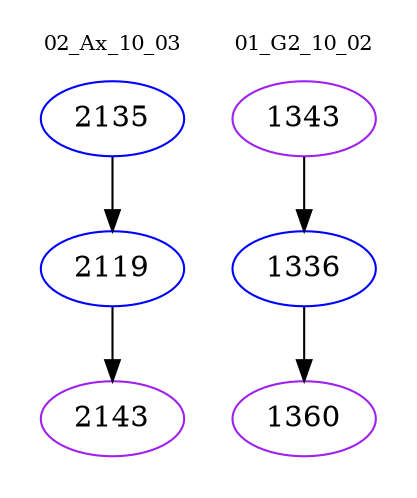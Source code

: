 digraph{
subgraph cluster_0 {
color = white
label = "02_Ax_10_03";
fontsize=10;
T0_2135 [label="2135", color="blue"]
T0_2135 -> T0_2119 [color="black"]
T0_2119 [label="2119", color="blue"]
T0_2119 -> T0_2143 [color="black"]
T0_2143 [label="2143", color="purple"]
}
subgraph cluster_1 {
color = white
label = "01_G2_10_02";
fontsize=10;
T1_1343 [label="1343", color="purple"]
T1_1343 -> T1_1336 [color="black"]
T1_1336 [label="1336", color="blue"]
T1_1336 -> T1_1360 [color="black"]
T1_1360 [label="1360", color="purple"]
}
}
